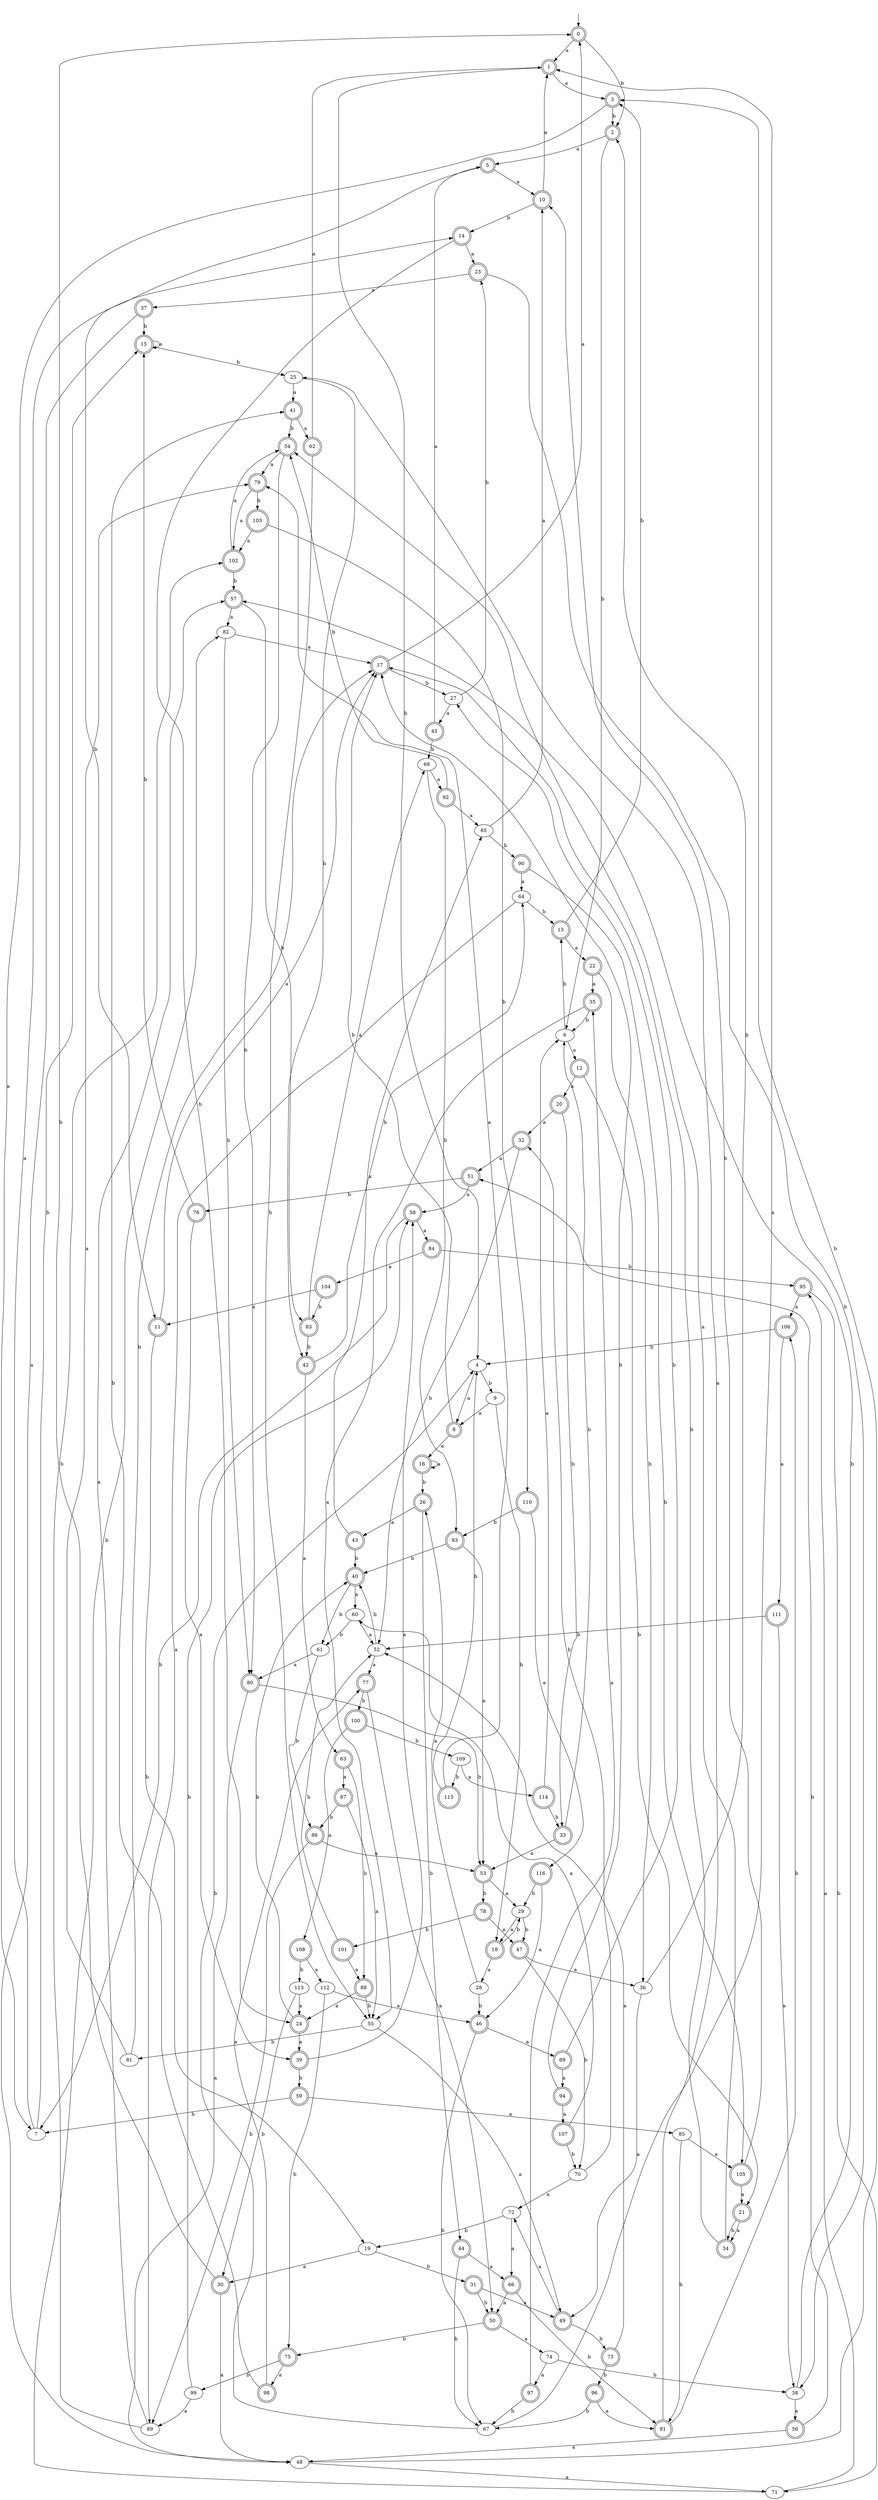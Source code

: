 digraph RandomDFA {
  __start0 [label="", shape=none];
  __start0 -> 0 [label=""];
  0 [shape=circle] [shape=doublecircle]
  0 -> 1 [label="a"]
  0 -> 2 [label="b"]
  1 [shape=doublecircle]
  1 -> 3 [label="a"]
  1 -> 4 [label="b"]
  2 [shape=doublecircle]
  2 -> 5 [label="a"]
  2 -> 6 [label="b"]
  3 [shape=doublecircle]
  3 -> 7 [label="a"]
  3 -> 2 [label="b"]
  4
  4 -> 8 [label="a"]
  4 -> 9 [label="b"]
  5 [shape=doublecircle]
  5 -> 10 [label="a"]
  5 -> 11 [label="b"]
  6
  6 -> 12 [label="a"]
  6 -> 13 [label="b"]
  7
  7 -> 14 [label="a"]
  7 -> 15 [label="b"]
  8 [shape=doublecircle]
  8 -> 16 [label="a"]
  8 -> 17 [label="b"]
  9
  9 -> 8 [label="a"]
  9 -> 18 [label="b"]
  10 [shape=doublecircle]
  10 -> 1 [label="a"]
  10 -> 14 [label="b"]
  11 [shape=doublecircle]
  11 -> 17 [label="a"]
  11 -> 19 [label="b"]
  12 [shape=doublecircle]
  12 -> 20 [label="a"]
  12 -> 21 [label="b"]
  13 [shape=doublecircle]
  13 -> 22 [label="a"]
  13 -> 3 [label="b"]
  14 [shape=doublecircle]
  14 -> 23 [label="a"]
  14 -> 24 [label="b"]
  15 [shape=doublecircle]
  15 -> 15 [label="a"]
  15 -> 25 [label="b"]
  16 [shape=doublecircle]
  16 -> 16 [label="a"]
  16 -> 26 [label="b"]
  17 [shape=doublecircle]
  17 -> 0 [label="a"]
  17 -> 27 [label="b"]
  18 [shape=doublecircle]
  18 -> 28 [label="a"]
  18 -> 29 [label="b"]
  19
  19 -> 30 [label="a"]
  19 -> 31 [label="b"]
  20 [shape=doublecircle]
  20 -> 32 [label="a"]
  20 -> 33 [label="b"]
  21 [shape=doublecircle]
  21 -> 34 [label="a"]
  21 -> 34 [label="b"]
  22 [shape=doublecircle]
  22 -> 35 [label="a"]
  22 -> 36 [label="b"]
  23 [shape=doublecircle]
  23 -> 37 [label="a"]
  23 -> 38 [label="b"]
  24 [shape=doublecircle]
  24 -> 39 [label="a"]
  24 -> 40 [label="b"]
  25
  25 -> 41 [label="a"]
  25 -> 42 [label="b"]
  26 [shape=doublecircle]
  26 -> 43 [label="a"]
  26 -> 44 [label="b"]
  27
  27 -> 45 [label="a"]
  27 -> 23 [label="b"]
  28
  28 -> 26 [label="a"]
  28 -> 46 [label="b"]
  29
  29 -> 18 [label="a"]
  29 -> 47 [label="b"]
  30 [shape=doublecircle]
  30 -> 48 [label="a"]
  30 -> 0 [label="b"]
  31 [shape=doublecircle]
  31 -> 49 [label="a"]
  31 -> 50 [label="b"]
  32 [shape=doublecircle]
  32 -> 51 [label="a"]
  32 -> 52 [label="b"]
  33 [shape=doublecircle]
  33 -> 53 [label="a"]
  33 -> 6 [label="b"]
  34 [shape=doublecircle]
  34 -> 54 [label="a"]
  34 -> 17 [label="b"]
  35 [shape=doublecircle]
  35 -> 55 [label="a"]
  35 -> 6 [label="b"]
  36
  36 -> 49 [label="a"]
  36 -> 2 [label="b"]
  37 [shape=doublecircle]
  37 -> 48 [label="a"]
  37 -> 15 [label="b"]
  38
  38 -> 56 [label="a"]
  38 -> 57 [label="b"]
  39 [shape=doublecircle]
  39 -> 58 [label="a"]
  39 -> 59 [label="b"]
  40 [shape=doublecircle]
  40 -> 60 [label="a"]
  40 -> 61 [label="b"]
  41 [shape=doublecircle]
  41 -> 62 [label="a"]
  41 -> 54 [label="b"]
  42 [shape=doublecircle]
  42 -> 63 [label="a"]
  42 -> 64 [label="b"]
  43 [shape=doublecircle]
  43 -> 65 [label="a"]
  43 -> 40 [label="b"]
  44 [shape=doublecircle]
  44 -> 66 [label="a"]
  44 -> 67 [label="b"]
  45 [shape=doublecircle]
  45 -> 5 [label="a"]
  45 -> 68 [label="b"]
  46 [shape=doublecircle]
  46 -> 69 [label="a"]
  46 -> 67 [label="b"]
  47 [shape=doublecircle]
  47 -> 36 [label="a"]
  47 -> 70 [label="b"]
  48
  48 -> 71 [label="a"]
  48 -> 3 [label="b"]
  49 [shape=doublecircle]
  49 -> 72 [label="a"]
  49 -> 73 [label="b"]
  50 [shape=doublecircle]
  50 -> 74 [label="a"]
  50 -> 75 [label="b"]
  51 [shape=doublecircle]
  51 -> 58 [label="a"]
  51 -> 76 [label="b"]
  52
  52 -> 77 [label="a"]
  52 -> 40 [label="b"]
  53 [shape=doublecircle]
  53 -> 29 [label="a"]
  53 -> 78 [label="b"]
  54 [shape=doublecircle]
  54 -> 79 [label="a"]
  54 -> 80 [label="b"]
  55
  55 -> 49 [label="a"]
  55 -> 81 [label="b"]
  56 [shape=doublecircle]
  56 -> 48 [label="a"]
  56 -> 51 [label="b"]
  57 [shape=doublecircle]
  57 -> 82 [label="a"]
  57 -> 83 [label="b"]
  58 [shape=doublecircle]
  58 -> 84 [label="a"]
  58 -> 7 [label="b"]
  59 [shape=doublecircle]
  59 -> 85 [label="a"]
  59 -> 7 [label="b"]
  60
  60 -> 52 [label="a"]
  60 -> 61 [label="b"]
  61
  61 -> 80 [label="a"]
  61 -> 86 [label="b"]
  62 [shape=doublecircle]
  62 -> 1 [label="a"]
  62 -> 55 [label="b"]
  63 [shape=doublecircle]
  63 -> 87 [label="a"]
  63 -> 88 [label="b"]
  64
  64 -> 89 [label="a"]
  64 -> 13 [label="b"]
  65
  65 -> 10 [label="a"]
  65 -> 90 [label="b"]
  66 [shape=doublecircle]
  66 -> 50 [label="a"]
  66 -> 91 [label="b"]
  67
  67 -> 1 [label="a"]
  67 -> 4 [label="b"]
  68
  68 -> 92 [label="a"]
  68 -> 93 [label="b"]
  69 [shape=doublecircle]
  69 -> 94 [label="a"]
  69 -> 27 [label="b"]
  70
  70 -> 72 [label="a"]
  70 -> 32 [label="b"]
  71
  71 -> 95 [label="a"]
  71 -> 82 [label="b"]
  72
  72 -> 66 [label="a"]
  72 -> 19 [label="b"]
  73 [shape=doublecircle]
  73 -> 52 [label="a"]
  73 -> 96 [label="b"]
  74
  74 -> 97 [label="a"]
  74 -> 38 [label="b"]
  75 [shape=doublecircle]
  75 -> 98 [label="a"]
  75 -> 99 [label="b"]
  76 [shape=doublecircle]
  76 -> 39 [label="a"]
  76 -> 15 [label="b"]
  77 [shape=doublecircle]
  77 -> 50 [label="a"]
  77 -> 100 [label="b"]
  78 [shape=doublecircle]
  78 -> 47 [label="a"]
  78 -> 101 [label="b"]
  79 [shape=doublecircle]
  79 -> 102 [label="a"]
  79 -> 103 [label="b"]
  80 [shape=doublecircle]
  80 -> 48 [label="a"]
  80 -> 53 [label="b"]
  81
  81 -> 79 [label="a"]
  81 -> 17 [label="b"]
  82
  82 -> 17 [label="a"]
  82 -> 80 [label="b"]
  83 [shape=doublecircle]
  83 -> 68 [label="a"]
  83 -> 42 [label="b"]
  84 [shape=doublecircle]
  84 -> 104 [label="a"]
  84 -> 95 [label="b"]
  85
  85 -> 105 [label="a"]
  85 -> 91 [label="b"]
  86 [shape=doublecircle]
  86 -> 53 [label="a"]
  86 -> 89 [label="b"]
  87 [shape=doublecircle]
  87 -> 55 [label="a"]
  87 -> 86 [label="b"]
  88 [shape=doublecircle]
  88 -> 24 [label="a"]
  88 -> 55 [label="b"]
  89
  89 -> 57 [label="a"]
  89 -> 102 [label="b"]
  90 [shape=doublecircle]
  90 -> 64 [label="a"]
  90 -> 105 [label="b"]
  91 [shape=doublecircle]
  91 -> 25 [label="a"]
  91 -> 106 [label="b"]
  92 [shape=doublecircle]
  92 -> 65 [label="a"]
  92 -> 54 [label="b"]
  93 [shape=doublecircle]
  93 -> 53 [label="a"]
  93 -> 40 [label="b"]
  94 [shape=doublecircle]
  94 -> 107 [label="a"]
  94 -> 17 [label="b"]
  95 [shape=doublecircle]
  95 -> 106 [label="a"]
  95 -> 71 [label="b"]
  96 [shape=doublecircle]
  96 -> 91 [label="a"]
  96 -> 67 [label="b"]
  97 [shape=doublecircle]
  97 -> 35 [label="a"]
  97 -> 67 [label="b"]
  98 [shape=doublecircle]
  98 -> 77 [label="a"]
  98 -> 41 [label="b"]
  99
  99 -> 89 [label="a"]
  99 -> 58 [label="b"]
  100 [shape=doublecircle]
  100 -> 108 [label="a"]
  100 -> 109 [label="b"]
  101 [shape=doublecircle]
  101 -> 88 [label="a"]
  101 -> 52 [label="b"]
  102 [shape=doublecircle]
  102 -> 54 [label="a"]
  102 -> 57 [label="b"]
  103 [shape=doublecircle]
  103 -> 102 [label="a"]
  103 -> 110 [label="b"]
  104 [shape=doublecircle]
  104 -> 11 [label="a"]
  104 -> 83 [label="b"]
  105 [shape=doublecircle]
  105 -> 21 [label="a"]
  105 -> 10 [label="b"]
  106 [shape=doublecircle]
  106 -> 111 [label="a"]
  106 -> 4 [label="b"]
  107 [shape=doublecircle]
  107 -> 60 [label="a"]
  107 -> 70 [label="b"]
  108 [shape=doublecircle]
  108 -> 112 [label="a"]
  108 -> 113 [label="b"]
  109
  109 -> 114 [label="a"]
  109 -> 115 [label="b"]
  110 [shape=doublecircle]
  110 -> 116 [label="a"]
  110 -> 93 [label="b"]
  111 [shape=doublecircle]
  111 -> 38 [label="a"]
  111 -> 52 [label="b"]
  112
  112 -> 46 [label="a"]
  112 -> 75 [label="b"]
  113
  113 -> 24 [label="a"]
  113 -> 30 [label="b"]
  114 [shape=doublecircle]
  114 -> 6 [label="a"]
  114 -> 33 [label="b"]
  115 [shape=doublecircle]
  115 -> 79 [label="a"]
  115 -> 4 [label="b"]
  116 [shape=doublecircle]
  116 -> 46 [label="a"]
  116 -> 29 [label="b"]
}
